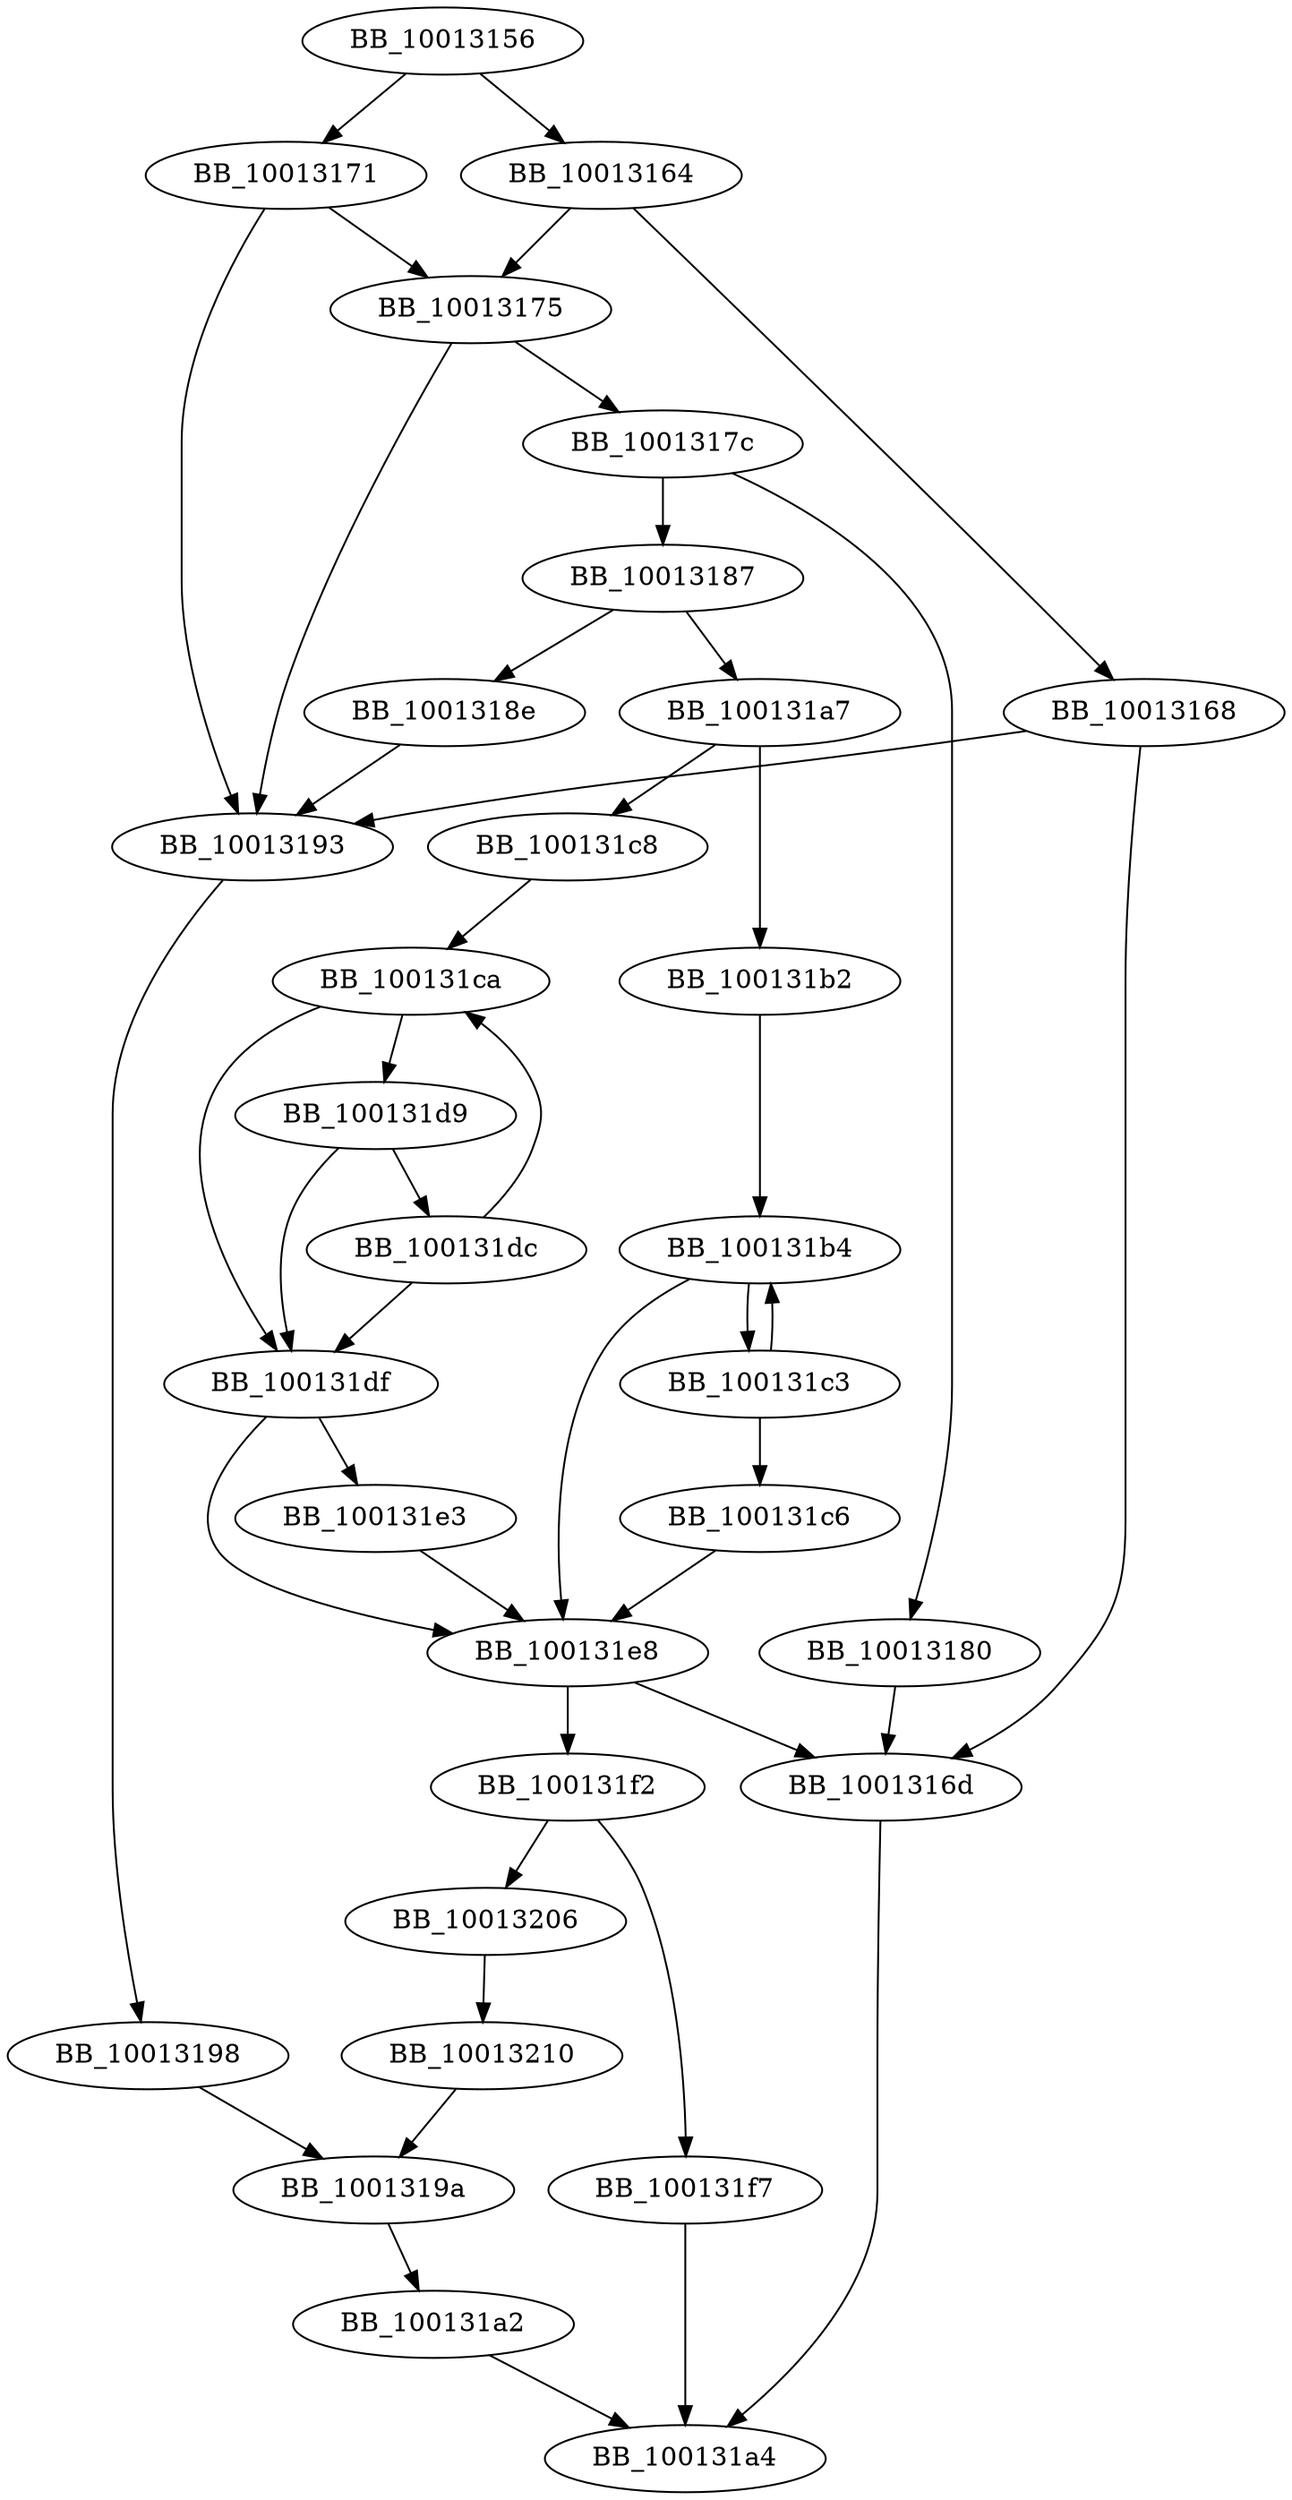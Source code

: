 DiGraph _wcsncpy_s{
BB_10013156->BB_10013164
BB_10013156->BB_10013171
BB_10013164->BB_10013168
BB_10013164->BB_10013175
BB_10013168->BB_1001316d
BB_10013168->BB_10013193
BB_1001316d->BB_100131a4
BB_10013171->BB_10013175
BB_10013171->BB_10013193
BB_10013175->BB_1001317c
BB_10013175->BB_10013193
BB_1001317c->BB_10013180
BB_1001317c->BB_10013187
BB_10013180->BB_1001316d
BB_10013187->BB_1001318e
BB_10013187->BB_100131a7
BB_1001318e->BB_10013193
BB_10013193->BB_10013198
BB_10013198->BB_1001319a
BB_1001319a->BB_100131a2
BB_100131a2->BB_100131a4
BB_100131a7->BB_100131b2
BB_100131a7->BB_100131c8
BB_100131b2->BB_100131b4
BB_100131b4->BB_100131c3
BB_100131b4->BB_100131e8
BB_100131c3->BB_100131b4
BB_100131c3->BB_100131c6
BB_100131c6->BB_100131e8
BB_100131c8->BB_100131ca
BB_100131ca->BB_100131d9
BB_100131ca->BB_100131df
BB_100131d9->BB_100131dc
BB_100131d9->BB_100131df
BB_100131dc->BB_100131ca
BB_100131dc->BB_100131df
BB_100131df->BB_100131e3
BB_100131df->BB_100131e8
BB_100131e3->BB_100131e8
BB_100131e8->BB_1001316d
BB_100131e8->BB_100131f2
BB_100131f2->BB_100131f7
BB_100131f2->BB_10013206
BB_100131f7->BB_100131a4
BB_10013206->BB_10013210
BB_10013210->BB_1001319a
}
